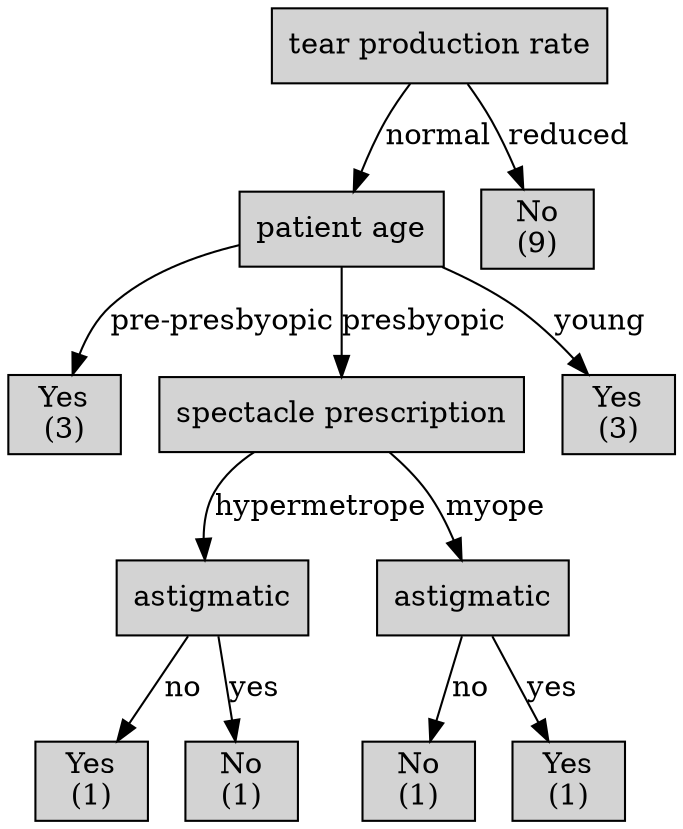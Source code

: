 digraph ID3_Tree {
"0" [shape=box, style=filled, label="tear production rate
", weight=1]
"1" [shape=box, style=filled, label="patient age
", weight=2]
0 -> 1 [ label = "normal"];
"2" [shape=box, style=filled, label="Yes
(3)
", weight=3]
1 -> 2 [ label = "pre-presbyopic"];
"3" [shape=box, style=filled, label="spectacle prescription
", weight=3]
1 -> 3 [ label = "presbyopic"];
"4" [shape=box, style=filled, label="astigmatic
", weight=4]
3 -> 4 [ label = "hypermetrope"];
"5" [shape=box, style=filled, label="Yes
(1)
", weight=5]
4 -> 5 [ label = "no"];
"6" [shape=box, style=filled, label="No
(1)
", weight=5]
4 -> 6 [ label = "yes"];
"7" [shape=box, style=filled, label="astigmatic
", weight=4]
3 -> 7 [ label = "myope"];
"8" [shape=box, style=filled, label="No
(1)
", weight=5]
7 -> 8 [ label = "no"];
"9" [shape=box, style=filled, label="Yes
(1)
", weight=5]
7 -> 9 [ label = "yes"];
"10" [shape=box, style=filled, label="Yes
(3)
", weight=3]
1 -> 10 [ label = "young"];
"11" [shape=box, style=filled, label="No
(9)
", weight=2]
0 -> 11 [ label = "reduced"];
{rank=same; 0;};
{rank=same; 1;11;};
{rank=same; 2;3;10;};
{rank=same; 4;7;};
{rank=same; 5;6;8;9;};
}